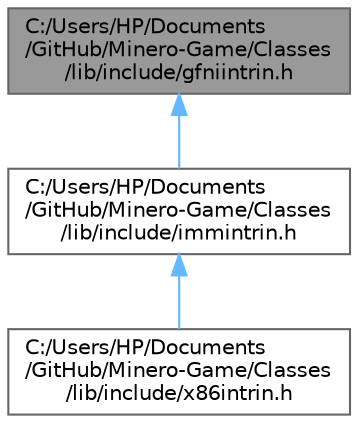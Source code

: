 digraph "C:/Users/HP/Documents/GitHub/Minero-Game/Classes/lib/include/gfniintrin.h"
{
 // LATEX_PDF_SIZE
  bgcolor="transparent";
  edge [fontname=Helvetica,fontsize=10,labelfontname=Helvetica,labelfontsize=10];
  node [fontname=Helvetica,fontsize=10,shape=box,height=0.2,width=0.4];
  Node1 [id="Node000001",label="C:/Users/HP/Documents\l/GitHub/Minero-Game/Classes\l/lib/include/gfniintrin.h",height=0.2,width=0.4,color="gray40", fillcolor="grey60", style="filled", fontcolor="black",tooltip=" "];
  Node1 -> Node2 [id="edge5_Node000001_Node000002",dir="back",color="steelblue1",style="solid",tooltip=" "];
  Node2 [id="Node000002",label="C:/Users/HP/Documents\l/GitHub/Minero-Game/Classes\l/lib/include/immintrin.h",height=0.2,width=0.4,color="grey40", fillcolor="white", style="filled",URL="$_classes_2lib_2include_2immintrin_8h.html",tooltip=" "];
  Node2 -> Node3 [id="edge6_Node000002_Node000003",dir="back",color="steelblue1",style="solid",tooltip=" "];
  Node3 [id="Node000003",label="C:/Users/HP/Documents\l/GitHub/Minero-Game/Classes\l/lib/include/x86intrin.h",height=0.2,width=0.4,color="grey40", fillcolor="white", style="filled",URL="$_classes_2lib_2include_2x86intrin_8h.html",tooltip=" "];
}
